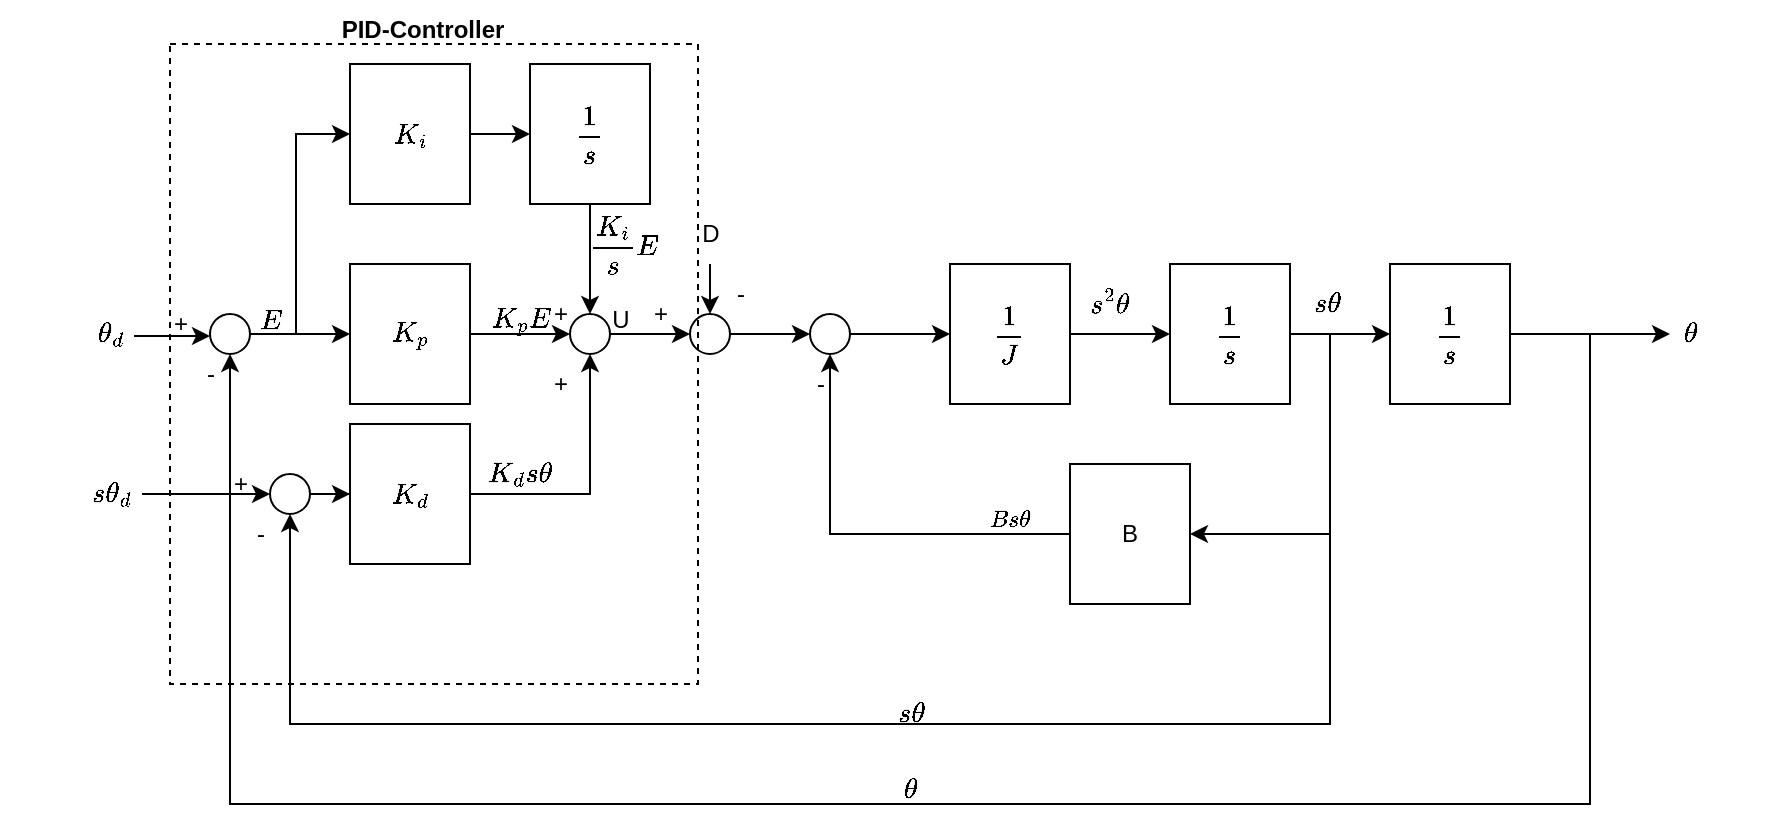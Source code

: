 <mxfile version="24.0.4" type="device">
  <diagram name="Page-1" id="fuIZ3mDytG_RhIYEfsjb">
    <mxGraphModel dx="1657" dy="478" grid="1" gridSize="10" guides="1" tooltips="1" connect="1" arrows="1" fold="1" page="1" pageScale="1" pageWidth="827" pageHeight="1169" math="1" shadow="0">
      <root>
        <mxCell id="0" />
        <mxCell id="1" parent="0" />
        <mxCell id="Eh02whmGqJuDNqMQSKgw-5" style="edgeStyle=orthogonalEdgeStyle;rounded=0;orthogonalLoop=1;jettySize=auto;html=1;entryX=0;entryY=0.5;entryDx=0;entryDy=0;" parent="1" source="Eh02whmGqJuDNqMQSKgw-1" target="Eh02whmGqJuDNqMQSKgw-3" edge="1">
          <mxGeometry relative="1" as="geometry" />
        </mxCell>
        <mxCell id="Eh02whmGqJuDNqMQSKgw-1" value="$$\frac{1}{J}$$" style="rounded=0;whiteSpace=wrap;html=1;" parent="1" vertex="1">
          <mxGeometry x="390" y="340" width="60" height="70" as="geometry" />
        </mxCell>
        <mxCell id="Eh02whmGqJuDNqMQSKgw-6" style="edgeStyle=orthogonalEdgeStyle;rounded=0;orthogonalLoop=1;jettySize=auto;html=1;entryX=0;entryY=0.5;entryDx=0;entryDy=0;" parent="1" source="Eh02whmGqJuDNqMQSKgw-3" target="Eh02whmGqJuDNqMQSKgw-4" edge="1">
          <mxGeometry relative="1" as="geometry" />
        </mxCell>
        <mxCell id="Eh02whmGqJuDNqMQSKgw-3" value="$$\frac{1}{s}$$" style="rounded=0;whiteSpace=wrap;html=1;" parent="1" vertex="1">
          <mxGeometry x="500" y="340" width="60" height="70" as="geometry" />
        </mxCell>
        <mxCell id="Eh02whmGqJuDNqMQSKgw-7" style="edgeStyle=orthogonalEdgeStyle;rounded=0;orthogonalLoop=1;jettySize=auto;html=1;" parent="1" source="Eh02whmGqJuDNqMQSKgw-4" edge="1">
          <mxGeometry relative="1" as="geometry">
            <mxPoint x="750" y="375" as="targetPoint" />
          </mxGeometry>
        </mxCell>
        <mxCell id="Eh02whmGqJuDNqMQSKgw-4" value="$$\frac{1}{s}$$" style="rounded=0;whiteSpace=wrap;html=1;" parent="1" vertex="1">
          <mxGeometry x="610" y="340" width="60" height="70" as="geometry" />
        </mxCell>
        <mxCell id="Eh02whmGqJuDNqMQSKgw-8" value="$$\theta$$" style="text;html=1;align=center;verticalAlign=middle;resizable=0;points=[];autosize=1;strokeColor=none;fillColor=none;" parent="1" vertex="1">
          <mxGeometry x="720" y="360" width="80" height="30" as="geometry" />
        </mxCell>
        <mxCell id="Eh02whmGqJuDNqMQSKgw-16" style="edgeStyle=orthogonalEdgeStyle;rounded=0;orthogonalLoop=1;jettySize=auto;html=1;entryX=0.5;entryY=1;entryDx=0;entryDy=0;" parent="1" source="Eh02whmGqJuDNqMQSKgw-13" target="Eh02whmGqJuDNqMQSKgw-15" edge="1">
          <mxGeometry relative="1" as="geometry" />
        </mxCell>
        <mxCell id="Eh02whmGqJuDNqMQSKgw-13" value="B" style="rounded=0;whiteSpace=wrap;html=1;" parent="1" vertex="1">
          <mxGeometry x="450" y="440" width="60" height="70" as="geometry" />
        </mxCell>
        <mxCell id="Eh02whmGqJuDNqMQSKgw-14" value="&lt;font style=&quot;font-size: 10px;&quot;&gt;$$Bs\theta$$&lt;/font&gt;" style="text;html=1;align=center;verticalAlign=middle;resizable=0;points=[];autosize=1;strokeColor=none;fillColor=none;" parent="1" vertex="1">
          <mxGeometry x="380" y="453" width="80" height="30" as="geometry" />
        </mxCell>
        <mxCell id="Eh02whmGqJuDNqMQSKgw-27" style="edgeStyle=orthogonalEdgeStyle;rounded=0;orthogonalLoop=1;jettySize=auto;html=1;entryX=0;entryY=0.5;entryDx=0;entryDy=0;" parent="1" source="Eh02whmGqJuDNqMQSKgw-15" target="Eh02whmGqJuDNqMQSKgw-1" edge="1">
          <mxGeometry relative="1" as="geometry" />
        </mxCell>
        <mxCell id="Eh02whmGqJuDNqMQSKgw-15" value="" style="ellipse;whiteSpace=wrap;html=1;aspect=fixed;" parent="1" vertex="1">
          <mxGeometry x="320" y="365" width="20" height="20" as="geometry" />
        </mxCell>
        <mxCell id="Eh02whmGqJuDNqMQSKgw-17" value="-" style="text;html=1;align=center;verticalAlign=middle;resizable=0;points=[];autosize=1;strokeColor=none;fillColor=none;" parent="1" vertex="1">
          <mxGeometry x="310" y="385" width="30" height="30" as="geometry" />
        </mxCell>
        <mxCell id="Eh02whmGqJuDNqMQSKgw-21" style="edgeStyle=orthogonalEdgeStyle;rounded=0;orthogonalLoop=1;jettySize=auto;html=1;entryX=0;entryY=0.5;entryDx=0;entryDy=0;" parent="1" source="Eh02whmGqJuDNqMQSKgw-18" target="Eh02whmGqJuDNqMQSKgw-15" edge="1">
          <mxGeometry relative="1" as="geometry" />
        </mxCell>
        <mxCell id="Eh02whmGqJuDNqMQSKgw-18" value="" style="ellipse;whiteSpace=wrap;html=1;aspect=fixed;" parent="1" vertex="1">
          <mxGeometry x="260" y="365" width="20" height="20" as="geometry" />
        </mxCell>
        <mxCell id="Eh02whmGqJuDNqMQSKgw-20" style="edgeStyle=orthogonalEdgeStyle;rounded=0;orthogonalLoop=1;jettySize=auto;html=1;" parent="1" source="Eh02whmGqJuDNqMQSKgw-19" target="Eh02whmGqJuDNqMQSKgw-18" edge="1">
          <mxGeometry relative="1" as="geometry" />
        </mxCell>
        <mxCell id="Eh02whmGqJuDNqMQSKgw-19" value="" style="ellipse;whiteSpace=wrap;html=1;aspect=fixed;" parent="1" vertex="1">
          <mxGeometry x="200" y="365" width="20" height="20" as="geometry" />
        </mxCell>
        <mxCell id="Eh02whmGqJuDNqMQSKgw-23" style="edgeStyle=orthogonalEdgeStyle;rounded=0;orthogonalLoop=1;jettySize=auto;html=1;entryX=0.5;entryY=0;entryDx=0;entryDy=0;" parent="1" source="Eh02whmGqJuDNqMQSKgw-22" target="Eh02whmGqJuDNqMQSKgw-18" edge="1">
          <mxGeometry relative="1" as="geometry" />
        </mxCell>
        <mxCell id="Eh02whmGqJuDNqMQSKgw-22" value="D" style="text;html=1;align=center;verticalAlign=middle;resizable=0;points=[];autosize=1;strokeColor=none;fillColor=none;" parent="1" vertex="1">
          <mxGeometry x="255" y="310" width="30" height="30" as="geometry" />
        </mxCell>
        <mxCell id="Eh02whmGqJuDNqMQSKgw-24" value="-" style="text;html=1;align=center;verticalAlign=middle;resizable=0;points=[];autosize=1;strokeColor=none;fillColor=none;" parent="1" vertex="1">
          <mxGeometry x="270" y="340" width="30" height="30" as="geometry" />
        </mxCell>
        <mxCell id="Eh02whmGqJuDNqMQSKgw-25" value="+" style="text;html=1;align=center;verticalAlign=middle;resizable=0;points=[];autosize=1;strokeColor=none;fillColor=none;" parent="1" vertex="1">
          <mxGeometry x="230" y="350" width="30" height="30" as="geometry" />
        </mxCell>
        <mxCell id="Eh02whmGqJuDNqMQSKgw-26" value="U" style="text;html=1;align=center;verticalAlign=middle;resizable=0;points=[];autosize=1;strokeColor=none;fillColor=none;" parent="1" vertex="1">
          <mxGeometry x="210" y="353" width="30" height="30" as="geometry" />
        </mxCell>
        <mxCell id="Eh02whmGqJuDNqMQSKgw-31" style="edgeStyle=orthogonalEdgeStyle;rounded=0;orthogonalLoop=1;jettySize=auto;html=1;entryX=0;entryY=0.5;entryDx=0;entryDy=0;" parent="1" source="Eh02whmGqJuDNqMQSKgw-28" target="Eh02whmGqJuDNqMQSKgw-29" edge="1">
          <mxGeometry relative="1" as="geometry" />
        </mxCell>
        <mxCell id="Eh02whmGqJuDNqMQSKgw-28" value="" style="ellipse;whiteSpace=wrap;html=1;aspect=fixed;" parent="1" vertex="1">
          <mxGeometry x="20" y="365" width="20" height="20" as="geometry" />
        </mxCell>
        <mxCell id="Eh02whmGqJuDNqMQSKgw-30" style="edgeStyle=orthogonalEdgeStyle;rounded=0;orthogonalLoop=1;jettySize=auto;html=1;entryX=0;entryY=0.5;entryDx=0;entryDy=0;" parent="1" source="Eh02whmGqJuDNqMQSKgw-29" target="Eh02whmGqJuDNqMQSKgw-19" edge="1">
          <mxGeometry relative="1" as="geometry" />
        </mxCell>
        <mxCell id="Eh02whmGqJuDNqMQSKgw-29" value="$$K_{p}$$" style="rounded=0;whiteSpace=wrap;html=1;" parent="1" vertex="1">
          <mxGeometry x="90" y="340" width="60" height="70" as="geometry" />
        </mxCell>
        <mxCell id="Eh02whmGqJuDNqMQSKgw-32" value="$$K_{p}E$$" style="text;html=1;align=center;verticalAlign=middle;resizable=0;points=[];autosize=1;strokeColor=none;fillColor=none;" parent="1" vertex="1">
          <mxGeometry x="130" y="353" width="90" height="30" as="geometry" />
        </mxCell>
        <mxCell id="Eh02whmGqJuDNqMQSKgw-33" value="+" style="text;html=1;align=center;verticalAlign=middle;resizable=0;points=[];autosize=1;strokeColor=none;fillColor=none;" parent="1" vertex="1">
          <mxGeometry x="180" y="350" width="30" height="30" as="geometry" />
        </mxCell>
        <mxCell id="Eh02whmGqJuDNqMQSKgw-34" value="$$E$$" style="text;html=1;align=center;verticalAlign=middle;resizable=0;points=[];autosize=1;strokeColor=none;fillColor=none;" parent="1" vertex="1">
          <mxGeometry x="20" y="353" width="60" height="30" as="geometry" />
        </mxCell>
        <mxCell id="Eh02whmGqJuDNqMQSKgw-35" value="$$\theta_{d}$$" style="text;html=1;align=center;verticalAlign=middle;resizable=0;points=[];autosize=1;strokeColor=none;fillColor=none;" parent="1" vertex="1">
          <mxGeometry x="-80" y="360" width="100" height="30" as="geometry" />
        </mxCell>
        <mxCell id="Eh02whmGqJuDNqMQSKgw-37" value="" style="endArrow=classic;html=1;rounded=0;" parent="1" edge="1">
          <mxGeometry width="50" height="50" relative="1" as="geometry">
            <mxPoint x="-18" y="376" as="sourcePoint" />
            <mxPoint x="20" y="376" as="targetPoint" />
          </mxGeometry>
        </mxCell>
        <mxCell id="Eh02whmGqJuDNqMQSKgw-38" value="+" style="text;html=1;align=center;verticalAlign=middle;resizable=0;points=[];autosize=1;strokeColor=none;fillColor=none;" parent="1" vertex="1">
          <mxGeometry x="-10" y="355" width="30" height="30" as="geometry" />
        </mxCell>
        <mxCell id="Eh02whmGqJuDNqMQSKgw-40" style="edgeStyle=orthogonalEdgeStyle;rounded=0;orthogonalLoop=1;jettySize=auto;html=1;entryX=0.5;entryY=1;entryDx=0;entryDy=0;" parent="1" source="Eh02whmGqJuDNqMQSKgw-39" target="Eh02whmGqJuDNqMQSKgw-19" edge="1">
          <mxGeometry relative="1" as="geometry" />
        </mxCell>
        <mxCell id="Eh02whmGqJuDNqMQSKgw-39" value="$$K_{d}$$" style="rounded=0;whiteSpace=wrap;html=1;" parent="1" vertex="1">
          <mxGeometry x="90" y="420" width="60" height="70" as="geometry" />
        </mxCell>
        <mxCell id="Eh02whmGqJuDNqMQSKgw-42" value="$$K_{d}s\theta$$" style="text;html=1;align=center;verticalAlign=middle;resizable=0;points=[];autosize=1;strokeColor=none;fillColor=none;" parent="1" vertex="1">
          <mxGeometry x="115" y="430" width="120" height="30" as="geometry" />
        </mxCell>
        <mxCell id="Eh02whmGqJuDNqMQSKgw-43" value="+" style="text;html=1;align=center;verticalAlign=middle;resizable=0;points=[];autosize=1;strokeColor=none;fillColor=none;" parent="1" vertex="1">
          <mxGeometry x="180" y="385" width="30" height="30" as="geometry" />
        </mxCell>
        <mxCell id="Eh02whmGqJuDNqMQSKgw-45" style="edgeStyle=orthogonalEdgeStyle;rounded=0;orthogonalLoop=1;jettySize=auto;html=1;entryX=0;entryY=0.5;entryDx=0;entryDy=0;" parent="1" source="Eh02whmGqJuDNqMQSKgw-44" target="Eh02whmGqJuDNqMQSKgw-39" edge="1">
          <mxGeometry relative="1" as="geometry" />
        </mxCell>
        <mxCell id="Eh02whmGqJuDNqMQSKgw-44" value="" style="ellipse;whiteSpace=wrap;html=1;aspect=fixed;" parent="1" vertex="1">
          <mxGeometry x="50" y="445" width="20" height="20" as="geometry" />
        </mxCell>
        <mxCell id="Eh02whmGqJuDNqMQSKgw-48" style="edgeStyle=orthogonalEdgeStyle;rounded=0;orthogonalLoop=1;jettySize=auto;html=1;entryX=1;entryY=0.5;entryDx=0;entryDy=0;" parent="1" source="Eh02whmGqJuDNqMQSKgw-47" target="Eh02whmGqJuDNqMQSKgw-13" edge="1">
          <mxGeometry relative="1" as="geometry">
            <Array as="points">
              <mxPoint x="580" y="475" />
            </Array>
          </mxGeometry>
        </mxCell>
        <mxCell id="Eh02whmGqJuDNqMQSKgw-47" value="$$s\theta$$" style="text;html=1;align=center;verticalAlign=middle;resizable=0;points=[];autosize=1;strokeColor=none;fillColor=none;" parent="1" vertex="1">
          <mxGeometry x="533" y="345" width="90" height="30" as="geometry" />
        </mxCell>
        <mxCell id="Eh02whmGqJuDNqMQSKgw-49" value="$$s^{2}\theta$$" style="text;html=1;align=center;verticalAlign=middle;resizable=0;points=[];autosize=1;strokeColor=none;fillColor=none;" parent="1" vertex="1">
          <mxGeometry x="414" y="345" width="110" height="30" as="geometry" />
        </mxCell>
        <mxCell id="Eh02whmGqJuDNqMQSKgw-50" value="$$s\theta_{d}$$" style="text;html=1;align=center;verticalAlign=middle;resizable=0;points=[];autosize=1;strokeColor=none;fillColor=none;" parent="1" vertex="1">
          <mxGeometry x="-85" y="440" width="110" height="30" as="geometry" />
        </mxCell>
        <mxCell id="Eh02whmGqJuDNqMQSKgw-52" value="+" style="text;html=1;align=center;verticalAlign=middle;resizable=0;points=[];autosize=1;strokeColor=none;fillColor=none;" parent="1" vertex="1">
          <mxGeometry x="20" y="435" width="30" height="30" as="geometry" />
        </mxCell>
        <mxCell id="Eh02whmGqJuDNqMQSKgw-53" value="-" style="text;html=1;align=center;verticalAlign=middle;resizable=0;points=[];autosize=1;strokeColor=none;fillColor=none;" parent="1" vertex="1">
          <mxGeometry x="30" y="460" width="30" height="30" as="geometry" />
        </mxCell>
        <mxCell id="Eh02whmGqJuDNqMQSKgw-54" value="" style="endArrow=classic;html=1;rounded=0;entryX=0.5;entryY=1;entryDx=0;entryDy=0;" parent="1" target="Eh02whmGqJuDNqMQSKgw-44" edge="1">
          <mxGeometry width="50" height="50" relative="1" as="geometry">
            <mxPoint x="580" y="475" as="sourcePoint" />
            <mxPoint x="250" y="480" as="targetPoint" />
            <Array as="points">
              <mxPoint x="580" y="570" />
              <mxPoint x="60" y="570" />
            </Array>
          </mxGeometry>
        </mxCell>
        <mxCell id="Eh02whmGqJuDNqMQSKgw-55" value="" style="endArrow=classic;html=1;rounded=0;entryX=0.5;entryY=1;entryDx=0;entryDy=0;" parent="1" target="Eh02whmGqJuDNqMQSKgw-28" edge="1">
          <mxGeometry width="50" height="50" relative="1" as="geometry">
            <mxPoint x="710" y="375" as="sourcePoint" />
            <mxPoint x="340" y="560" as="targetPoint" />
            <Array as="points">
              <mxPoint x="710" y="610" />
              <mxPoint x="30" y="610" />
            </Array>
          </mxGeometry>
        </mxCell>
        <mxCell id="Eh02whmGqJuDNqMQSKgw-56" value="$$\theta$$" style="text;html=1;align=center;verticalAlign=middle;resizable=0;points=[];autosize=1;strokeColor=none;fillColor=none;" parent="1" vertex="1">
          <mxGeometry x="330" y="588" width="80" height="30" as="geometry" />
        </mxCell>
        <mxCell id="Eh02whmGqJuDNqMQSKgw-57" value="$$s\theta$$" style="text;html=1;align=center;verticalAlign=middle;resizable=0;points=[];autosize=1;strokeColor=none;fillColor=none;" parent="1" vertex="1">
          <mxGeometry x="325" y="550" width="90" height="30" as="geometry" />
        </mxCell>
        <mxCell id="Eh02whmGqJuDNqMQSKgw-58" value="-" style="text;html=1;align=center;verticalAlign=middle;resizable=0;points=[];autosize=1;strokeColor=none;fillColor=none;" parent="1" vertex="1">
          <mxGeometry x="5" y="380" width="30" height="30" as="geometry" />
        </mxCell>
        <mxCell id="Eh02whmGqJuDNqMQSKgw-60" value="" style="endArrow=classic;html=1;rounded=0;entryX=0;entryY=0.5;entryDx=0;entryDy=0;" parent="1" target="Eh02whmGqJuDNqMQSKgw-44" edge="1">
          <mxGeometry width="50" height="50" relative="1" as="geometry">
            <mxPoint x="-14" y="455" as="sourcePoint" />
            <mxPoint x="380" y="460" as="targetPoint" />
          </mxGeometry>
        </mxCell>
        <mxCell id="mBFRFi6PW25e2liMYPUD-3" style="edgeStyle=orthogonalEdgeStyle;rounded=0;orthogonalLoop=1;jettySize=auto;html=1;exitX=1;exitY=0.5;exitDx=0;exitDy=0;entryX=0;entryY=0.5;entryDx=0;entryDy=0;" edge="1" parent="1" source="mBFRFi6PW25e2liMYPUD-1" target="mBFRFi6PW25e2liMYPUD-2">
          <mxGeometry relative="1" as="geometry" />
        </mxCell>
        <mxCell id="mBFRFi6PW25e2liMYPUD-1" value="$$K_{i}$$" style="rounded=0;whiteSpace=wrap;html=1;" vertex="1" parent="1">
          <mxGeometry x="90" y="240" width="60" height="70" as="geometry" />
        </mxCell>
        <mxCell id="mBFRFi6PW25e2liMYPUD-6" style="edgeStyle=orthogonalEdgeStyle;rounded=0;orthogonalLoop=1;jettySize=auto;html=1;entryX=0.5;entryY=0;entryDx=0;entryDy=0;" edge="1" parent="1" source="mBFRFi6PW25e2liMYPUD-2" target="Eh02whmGqJuDNqMQSKgw-19">
          <mxGeometry relative="1" as="geometry">
            <Array as="points">
              <mxPoint x="210" y="340" />
              <mxPoint x="210" y="340" />
            </Array>
          </mxGeometry>
        </mxCell>
        <mxCell id="mBFRFi6PW25e2liMYPUD-2" value="$$\frac{1}{s}$$" style="rounded=0;whiteSpace=wrap;html=1;" vertex="1" parent="1">
          <mxGeometry x="180" y="240" width="60" height="70" as="geometry" />
        </mxCell>
        <mxCell id="mBFRFi6PW25e2liMYPUD-7" value="" style="endArrow=classic;html=1;rounded=0;entryX=0;entryY=0.5;entryDx=0;entryDy=0;" edge="1" parent="1" target="mBFRFi6PW25e2liMYPUD-1">
          <mxGeometry width="50" height="50" relative="1" as="geometry">
            <mxPoint x="63" y="375" as="sourcePoint" />
            <mxPoint x="290" y="290" as="targetPoint" />
            <Array as="points">
              <mxPoint x="63" y="275" />
            </Array>
          </mxGeometry>
        </mxCell>
        <mxCell id="mBFRFi6PW25e2liMYPUD-8" value="$$\frac{K_{i}}{s}E$$" style="text;html=1;align=center;verticalAlign=middle;resizable=0;points=[];autosize=1;strokeColor=none;fillColor=none;" vertex="1" parent="1">
          <mxGeometry x="162" y="315" width="130" height="30" as="geometry" />
        </mxCell>
        <mxCell id="mBFRFi6PW25e2liMYPUD-9" value="" style="rounded=0;whiteSpace=wrap;html=1;fillColor=none;dashed=1;" vertex="1" parent="1">
          <mxGeometry y="230" width="264" height="320" as="geometry" />
        </mxCell>
        <mxCell id="mBFRFi6PW25e2liMYPUD-10" value="&lt;b&gt;PID-Controller&lt;/b&gt;" style="text;html=1;align=center;verticalAlign=middle;resizable=0;points=[];autosize=1;strokeColor=none;fillColor=none;" vertex="1" parent="1">
          <mxGeometry x="76" y="208" width="100" height="30" as="geometry" />
        </mxCell>
      </root>
    </mxGraphModel>
  </diagram>
</mxfile>
